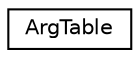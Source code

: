 digraph "Graphical Class Hierarchy"
{
  edge [fontname="Helvetica",fontsize="10",labelfontname="Helvetica",labelfontsize="10"];
  node [fontname="Helvetica",fontsize="10",shape=record];
  rankdir="LR";
  Node0 [label="ArgTable",height=0.2,width=0.4,color="black", fillcolor="white", style="filled",URL="$class_arg_table.html"];
}
